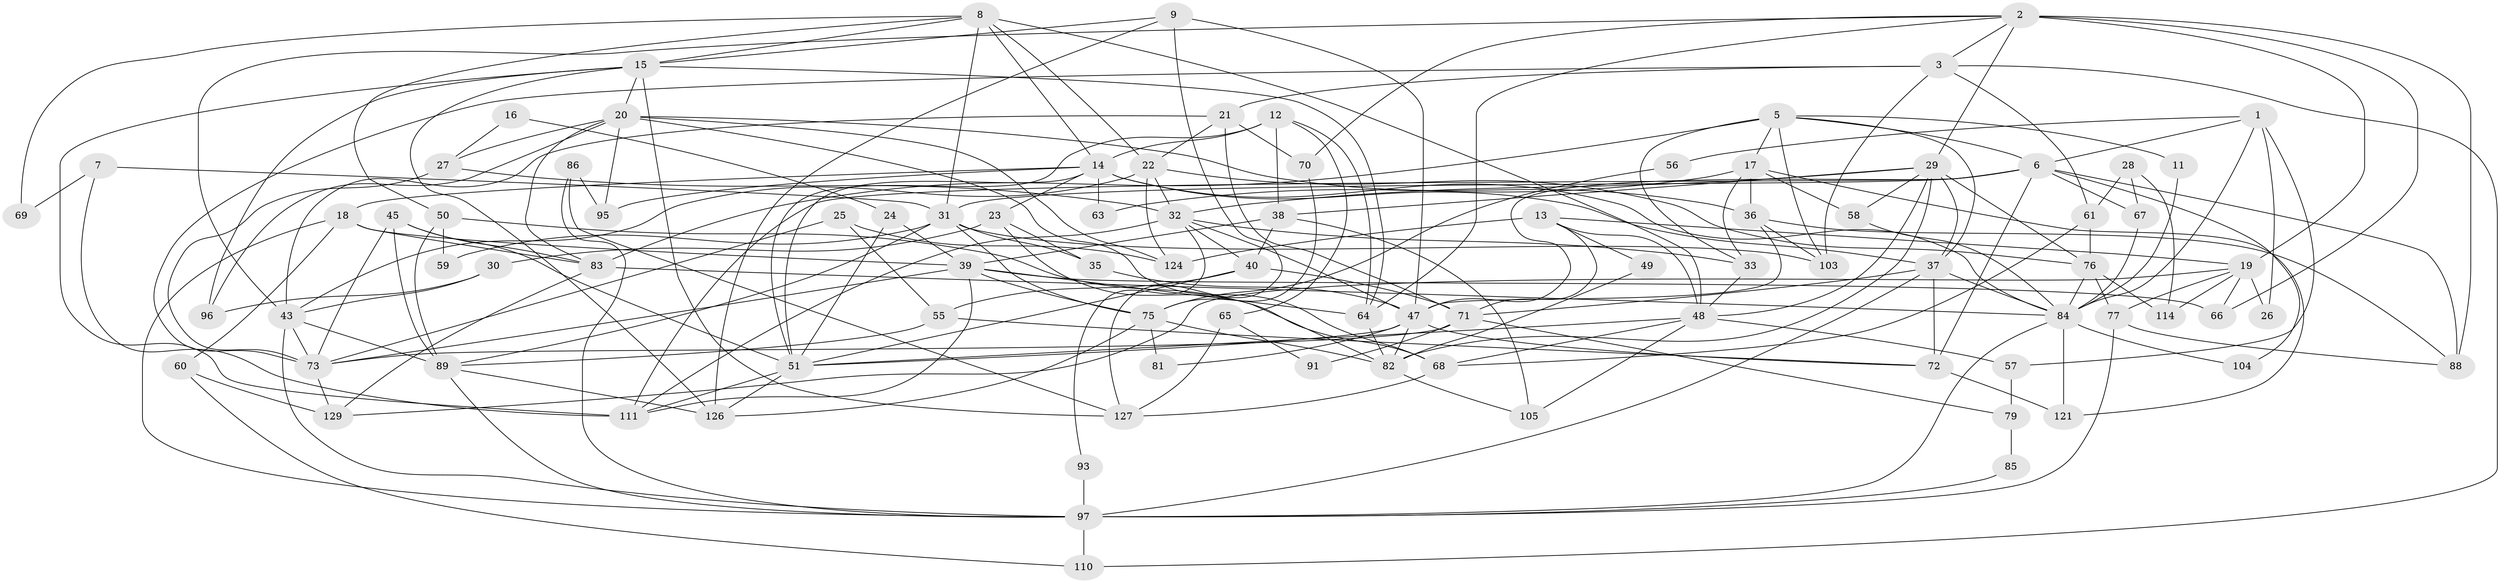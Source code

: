 // Generated by graph-tools (version 1.1) at 2025/24/03/03/25 07:24:03]
// undirected, 90 vertices, 217 edges
graph export_dot {
graph [start="1"]
  node [color=gray90,style=filled];
  1;
  2 [super="+34"];
  3 [super="+4"];
  5 [super="+10"];
  6 [super="+74"];
  7 [super="+62"];
  8 [super="+42"];
  9;
  11;
  12 [super="+78"];
  13;
  14 [super="+125"];
  15 [super="+87"];
  16;
  17 [super="+123"];
  18;
  19 [super="+101"];
  20 [super="+46"];
  21 [super="+120"];
  22 [super="+92"];
  23 [super="+99"];
  24;
  25;
  26;
  27;
  28;
  29 [super="+98"];
  30;
  31 [super="+54"];
  32 [super="+52"];
  33 [super="+41"];
  35;
  36 [super="+44"];
  37 [super="+94"];
  38;
  39 [super="+100"];
  40 [super="+106"];
  43 [super="+128"];
  45 [super="+53"];
  47 [super="+116"];
  48 [super="+122"];
  49;
  50;
  51 [super="+115"];
  55;
  56;
  57;
  58;
  59;
  60;
  61 [super="+102"];
  63;
  64;
  65;
  66 [super="+108"];
  67;
  68;
  69;
  70;
  71 [super="+80"];
  72 [super="+112"];
  73 [super="+117"];
  75 [super="+107"];
  76;
  77;
  79;
  81;
  82 [super="+113"];
  83 [super="+90"];
  84 [super="+119"];
  85;
  86;
  88;
  89 [super="+118"];
  91;
  93;
  95;
  96;
  97 [super="+109"];
  103;
  104;
  105;
  110;
  111;
  114;
  121;
  124;
  126;
  127;
  129;
  1 -- 84;
  1 -- 6;
  1 -- 26;
  1 -- 56;
  1 -- 57;
  2 -- 43;
  2 -- 66;
  2 -- 64;
  2 -- 19;
  2 -- 70;
  2 -- 88;
  2 -- 29;
  2 -- 3;
  3 -- 110;
  3 -- 103;
  3 -- 73;
  3 -- 61;
  3 -- 21;
  5 -- 33;
  5 -- 37;
  5 -- 17;
  5 -- 83;
  5 -- 6;
  5 -- 103;
  5 -- 11;
  6 -- 31;
  6 -- 88;
  6 -- 104;
  6 -- 111;
  6 -- 67;
  6 -- 47;
  6 -- 72;
  7 -- 69 [weight=2];
  7 -- 111;
  7 -- 31;
  8 -- 31;
  8 -- 50;
  8 -- 69;
  8 -- 15;
  8 -- 48;
  8 -- 22;
  8 -- 14;
  9 -- 127;
  9 -- 47;
  9 -- 126;
  9 -- 15;
  11 -- 84;
  12 -- 64;
  12 -- 65;
  12 -- 51;
  12 -- 38;
  12 -- 14;
  13 -- 48;
  13 -- 49;
  13 -- 124;
  13 -- 19;
  13 -- 71;
  14 -- 37;
  14 -- 63;
  14 -- 84;
  14 -- 95;
  14 -- 18;
  14 -- 51;
  14 -- 23;
  15 -- 96;
  15 -- 64;
  15 -- 111;
  15 -- 126;
  15 -- 127;
  15 -- 20;
  16 -- 27;
  16 -- 24;
  17 -- 58;
  17 -- 36;
  17 -- 33;
  17 -- 121;
  17 -- 63;
  18 -- 83;
  18 -- 39;
  18 -- 60;
  18 -- 97;
  19 -- 77;
  19 -- 114;
  19 -- 129;
  19 -- 26;
  19 -- 66;
  20 -- 95;
  20 -- 27;
  20 -- 68;
  20 -- 96;
  20 -- 36;
  20 -- 124;
  20 -- 83;
  21 -- 70;
  21 -- 71;
  21 -- 43;
  21 -- 22;
  22 -- 43;
  22 -- 32;
  22 -- 124;
  22 -- 76;
  23 -- 82;
  23 -- 30;
  23 -- 35;
  24 -- 39;
  24 -- 51;
  25 -- 55;
  25 -- 73;
  25 -- 124;
  27 -- 32;
  27 -- 73;
  28 -- 114;
  28 -- 67;
  28 -- 61;
  29 -- 38;
  29 -- 58;
  29 -- 76;
  29 -- 82;
  29 -- 32;
  29 -- 48;
  29 -- 37;
  30 -- 43;
  30 -- 96;
  31 -- 103;
  31 -- 35;
  31 -- 89;
  31 -- 75;
  31 -- 59;
  32 -- 33;
  32 -- 47;
  32 -- 93;
  32 -- 111;
  32 -- 40;
  33 -- 48;
  35 -- 47;
  36 -- 47;
  36 -- 88;
  36 -- 103;
  37 -- 71;
  37 -- 72;
  37 -- 84;
  37 -- 97;
  38 -- 40;
  38 -- 105;
  38 -- 39;
  39 -- 75;
  39 -- 64;
  39 -- 73;
  39 -- 111;
  39 -- 66;
  40 -- 51;
  40 -- 55;
  40 -- 71;
  43 -- 89 [weight=2];
  43 -- 73;
  43 -- 97;
  45 -- 83;
  45 -- 89;
  45 -- 73;
  45 -- 51;
  47 -- 82;
  47 -- 81;
  47 -- 72;
  47 -- 51;
  48 -- 68;
  48 -- 57;
  48 -- 105;
  48 -- 51;
  49 -- 82;
  50 -- 68;
  50 -- 59;
  50 -- 89;
  51 -- 111;
  51 -- 126;
  55 -- 89;
  55 -- 72;
  56 -- 75;
  57 -- 79;
  58 -- 84;
  60 -- 129;
  60 -- 110;
  61 -- 68;
  61 -- 76;
  64 -- 82;
  65 -- 127;
  65 -- 91;
  67 -- 84;
  68 -- 127;
  70 -- 75;
  71 -- 73;
  71 -- 91;
  71 -- 79;
  72 -- 121;
  73 -- 129;
  75 -- 82;
  75 -- 81;
  75 -- 126;
  76 -- 77;
  76 -- 114;
  76 -- 84;
  77 -- 88;
  77 -- 97;
  79 -- 85;
  82 -- 105;
  83 -- 129;
  83 -- 84;
  84 -- 104;
  84 -- 121;
  84 -- 97;
  85 -- 97;
  86 -- 127;
  86 -- 95;
  86 -- 97;
  89 -- 126;
  89 -- 97;
  93 -- 97;
  97 -- 110;
}
